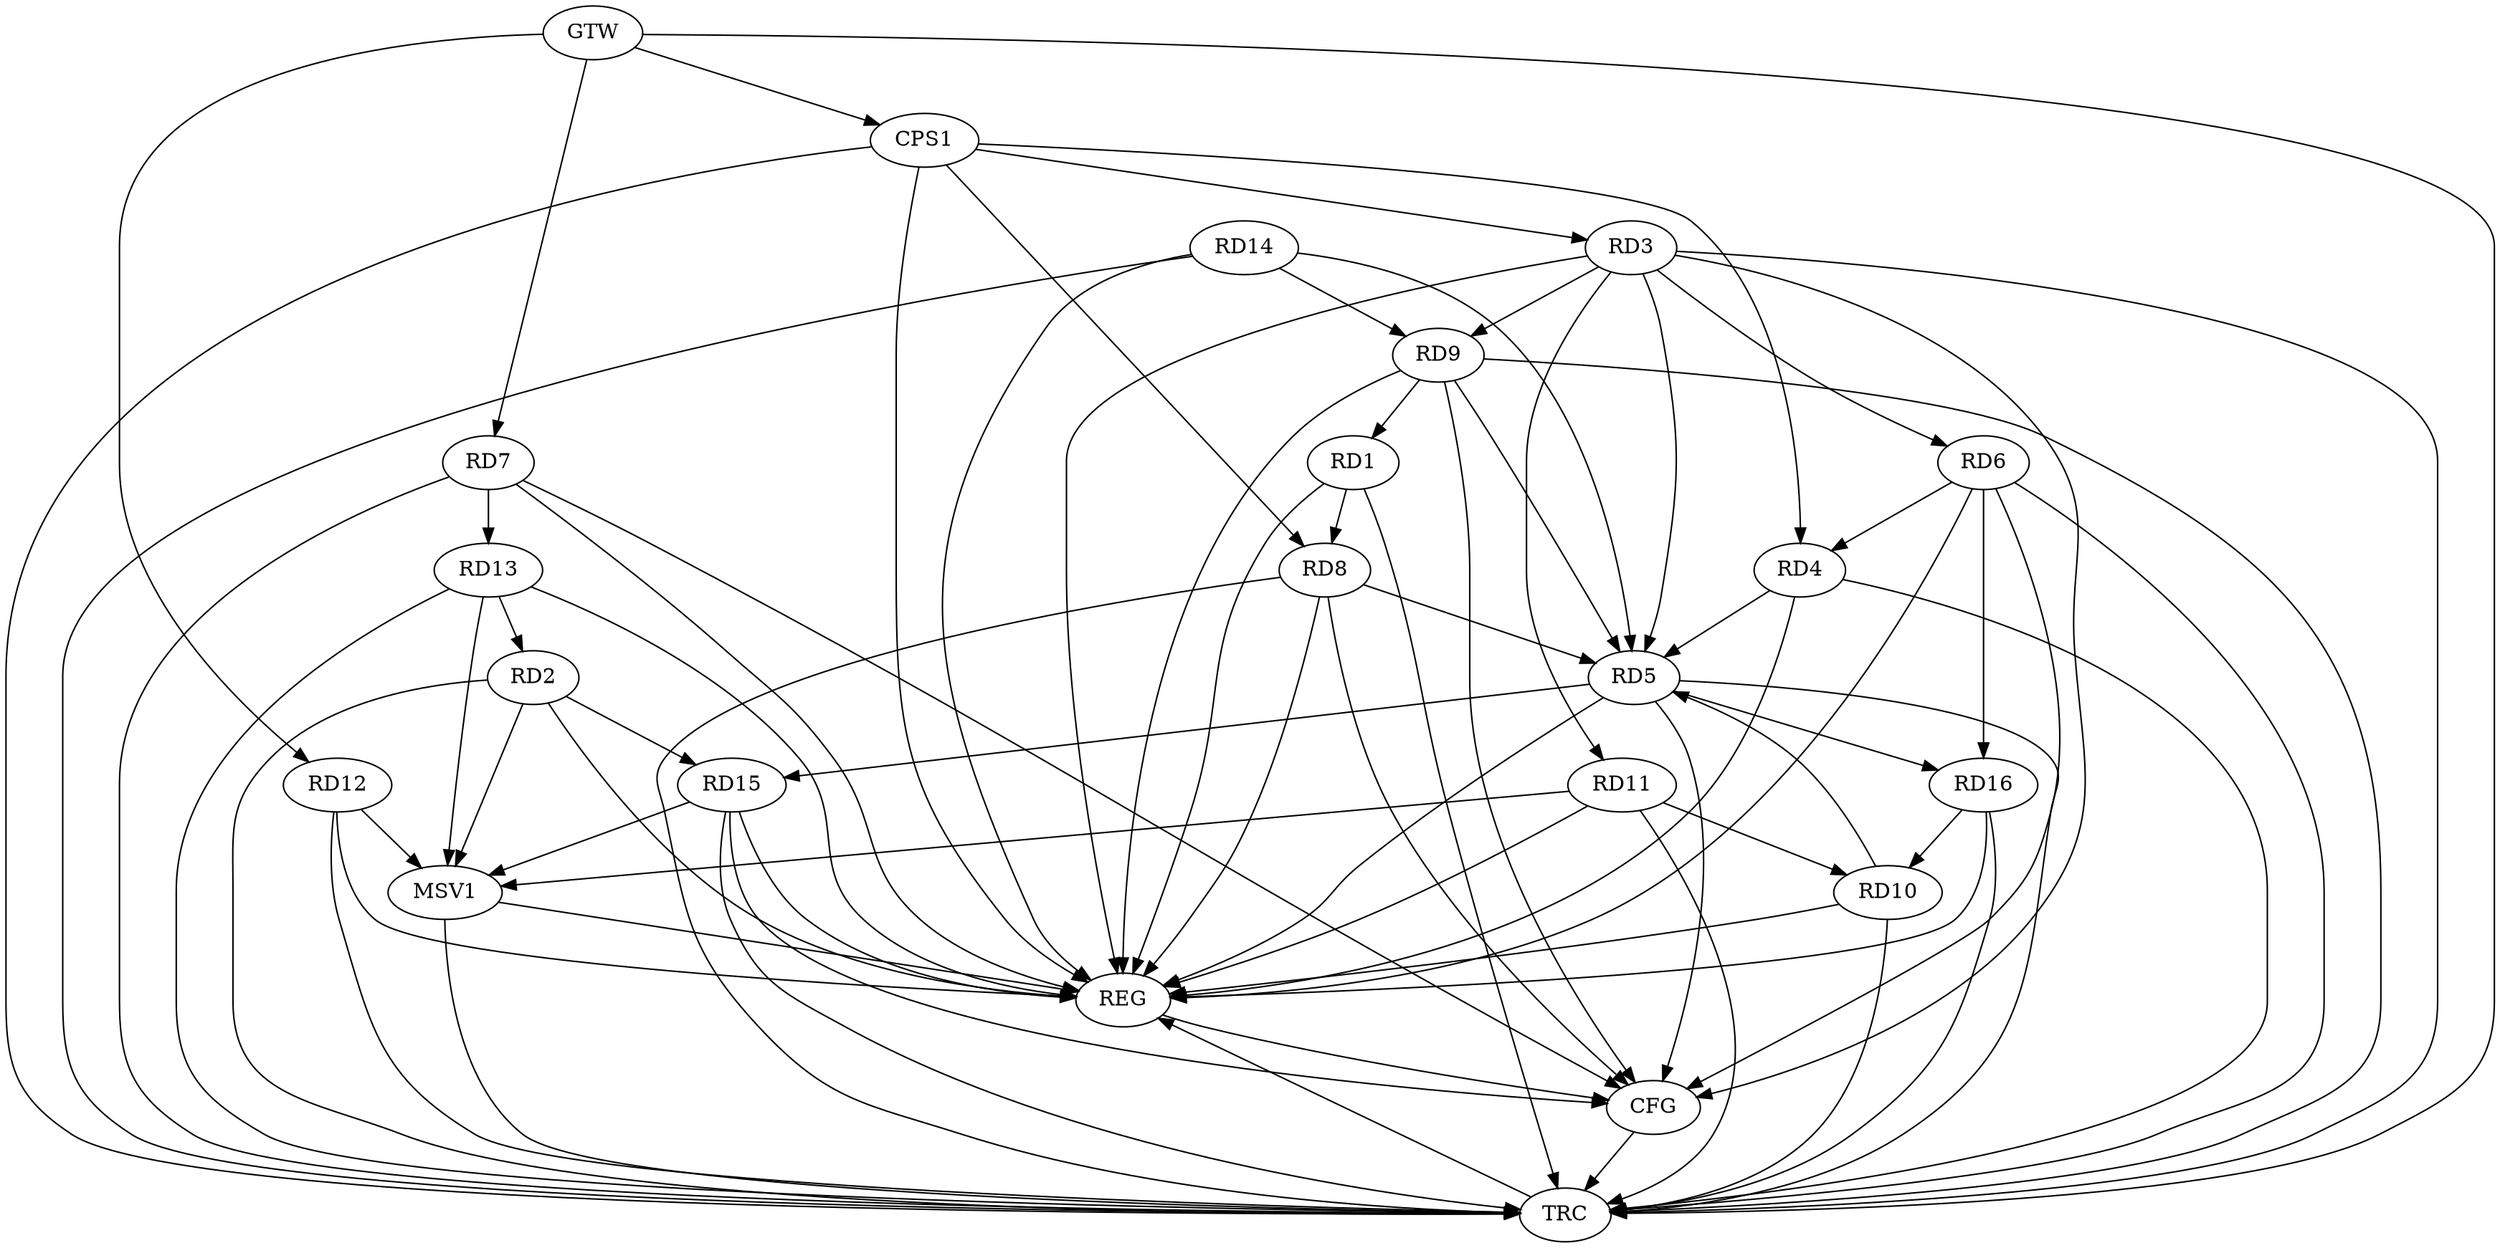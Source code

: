 strict digraph G {
  RD1 [ label="RD1" ];
  RD2 [ label="RD2" ];
  RD3 [ label="RD3" ];
  RD4 [ label="RD4" ];
  RD5 [ label="RD5" ];
  RD6 [ label="RD6" ];
  RD7 [ label="RD7" ];
  RD8 [ label="RD8" ];
  RD9 [ label="RD9" ];
  RD10 [ label="RD10" ];
  RD11 [ label="RD11" ];
  RD12 [ label="RD12" ];
  RD13 [ label="RD13" ];
  RD14 [ label="RD14" ];
  RD15 [ label="RD15" ];
  RD16 [ label="RD16" ];
  CPS1 [ label="CPS1" ];
  GTW [ label="GTW" ];
  REG [ label="REG" ];
  CFG [ label="CFG" ];
  TRC [ label="TRC" ];
  MSV1 [ label="MSV1" ];
  RD1 -> RD8;
  RD9 -> RD1;
  RD13 -> RD2;
  RD2 -> RD15;
  RD3 -> RD6;
  RD3 -> RD9;
  RD3 -> RD11;
  RD6 -> RD4;
  RD5 -> RD15;
  RD5 -> RD16;
  RD6 -> RD16;
  RD7 -> RD13;
  RD14 -> RD9;
  RD11 -> RD10;
  RD16 -> RD10;
  CPS1 -> RD4;
  CPS1 -> RD8;
  CPS1 -> RD3;
  GTW -> RD7;
  GTW -> RD12;
  GTW -> CPS1;
  RD1 -> REG;
  RD2 -> REG;
  RD3 -> REG;
  RD4 -> REG;
  RD5 -> REG;
  RD6 -> REG;
  RD7 -> REG;
  RD8 -> REG;
  RD9 -> REG;
  RD10 -> REG;
  RD11 -> REG;
  RD12 -> REG;
  RD13 -> REG;
  RD14 -> REG;
  RD15 -> REG;
  RD16 -> REG;
  CPS1 -> REG;
  RD3 -> CFG;
  RD6 -> CFG;
  RD5 -> CFG;
  RD9 -> CFG;
  RD7 -> CFG;
  RD15 -> CFG;
  RD8 -> CFG;
  REG -> CFG;
  RD1 -> TRC;
  RD2 -> TRC;
  RD3 -> TRC;
  RD4 -> TRC;
  RD5 -> TRC;
  RD6 -> TRC;
  RD7 -> TRC;
  RD8 -> TRC;
  RD9 -> TRC;
  RD10 -> TRC;
  RD11 -> TRC;
  RD12 -> TRC;
  RD13 -> TRC;
  RD14 -> TRC;
  RD15 -> TRC;
  RD16 -> TRC;
  CPS1 -> TRC;
  GTW -> TRC;
  CFG -> TRC;
  TRC -> REG;
  RD10 -> RD5;
  RD8 -> RD5;
  RD4 -> RD5;
  RD3 -> RD5;
  RD14 -> RD5;
  RD9 -> RD5;
  RD2 -> MSV1;
  RD11 -> MSV1;
  RD12 -> MSV1;
  RD13 -> MSV1;
  RD15 -> MSV1;
  MSV1 -> REG;
  MSV1 -> TRC;
}
